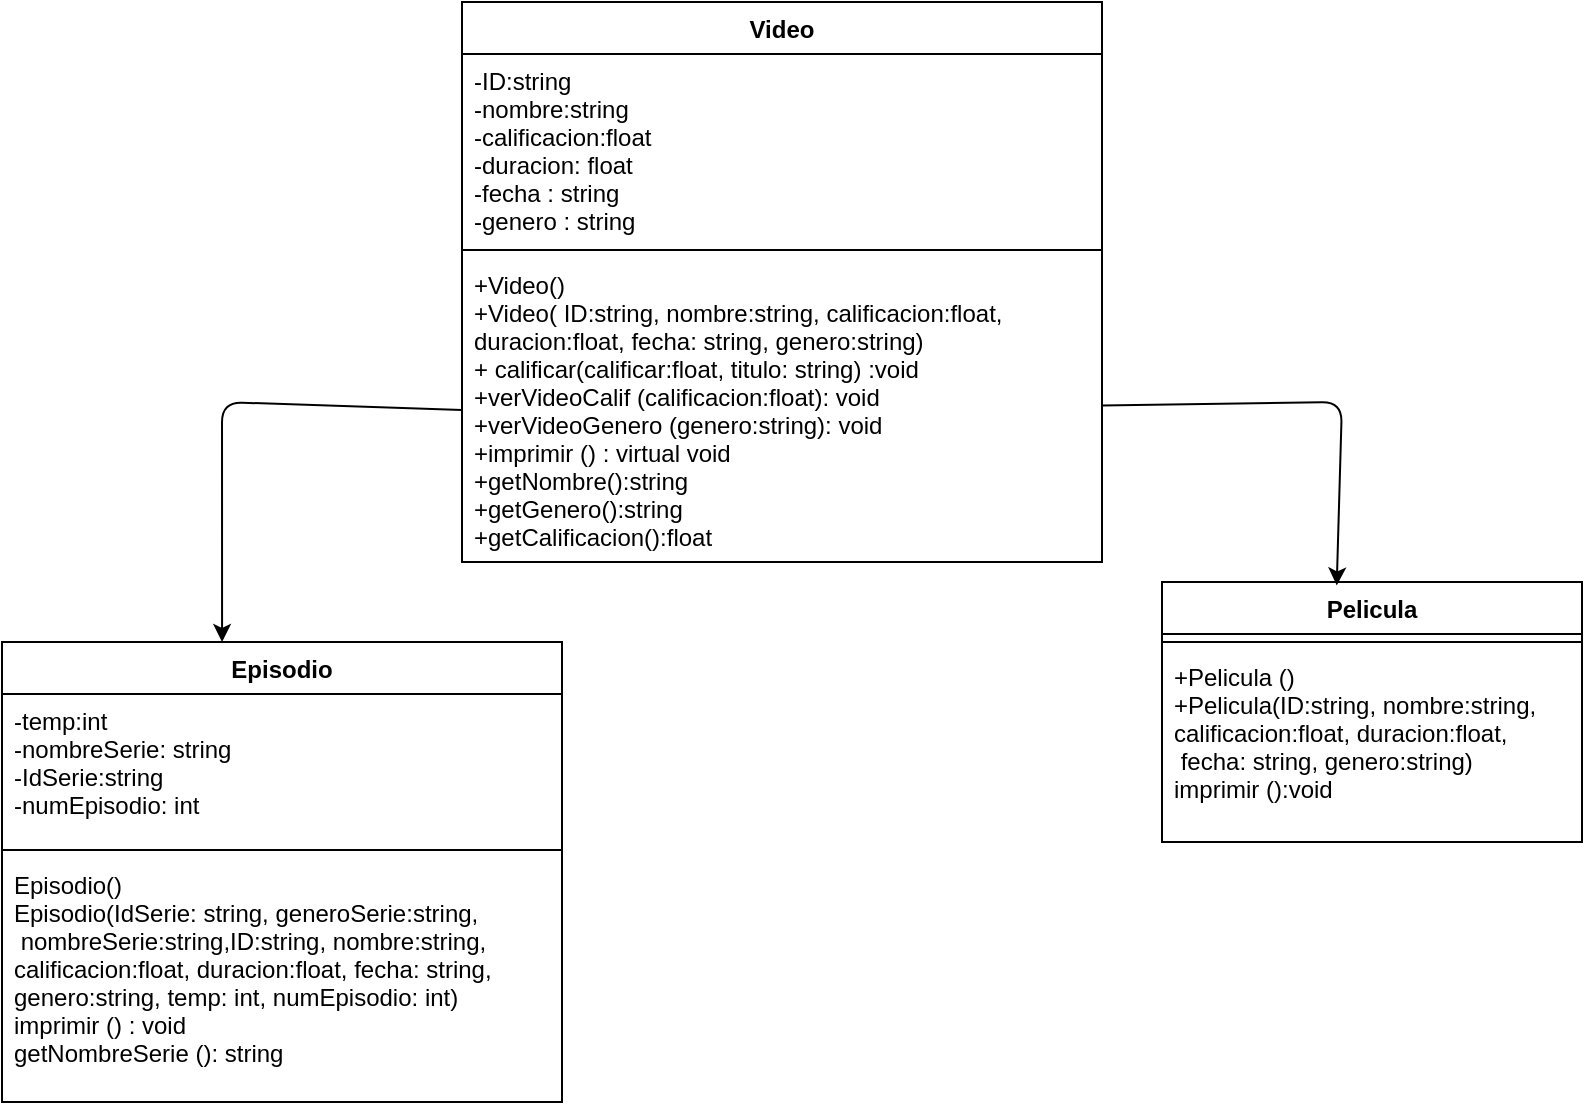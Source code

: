 <mxfile>
    <diagram id="0hwx_mpJFcFCnCtMh5_W" name="Page-1">
        <mxGraphModel dx="287" dy="433" grid="1" gridSize="10" guides="1" tooltips="1" connect="1" arrows="1" fold="1" page="1" pageScale="1" pageWidth="850" pageHeight="1100" math="0" shadow="0">
            <root>
                <mxCell id="0"/>
                <mxCell id="1" parent="0"/>
                <mxCell id="2" value="Video" style="swimlane;fontStyle=1;align=center;verticalAlign=top;childLayout=stackLayout;horizontal=1;startSize=26;horizontalStack=0;resizeParent=1;resizeParentMax=0;resizeLast=0;collapsible=1;marginBottom=0;" parent="1" vertex="1">
                    <mxGeometry x="240" y="40" width="320" height="280" as="geometry"/>
                </mxCell>
                <mxCell id="3" value="-ID:string&#10;-nombre:string&#10;-calificacion:float&#10;-duracion: float&#10;-fecha : string&#10;-genero : string&#10;" style="text;strokeColor=none;fillColor=none;align=left;verticalAlign=top;spacingLeft=4;spacingRight=4;overflow=hidden;rotatable=0;points=[[0,0.5],[1,0.5]];portConstraint=eastwest;" parent="2" vertex="1">
                    <mxGeometry y="26" width="320" height="94" as="geometry"/>
                </mxCell>
                <mxCell id="4" value="" style="line;strokeWidth=1;fillColor=none;align=left;verticalAlign=middle;spacingTop=-1;spacingLeft=3;spacingRight=3;rotatable=0;labelPosition=right;points=[];portConstraint=eastwest;strokeColor=inherit;" parent="2" vertex="1">
                    <mxGeometry y="120" width="320" height="8" as="geometry"/>
                </mxCell>
                <mxCell id="5" value="+Video()&#10;+Video( ID:string, nombre:string, calificacion:float, &#10;duracion:float, fecha: string, genero:string)&#10;+ calificar(calificar:float, titulo: string) :void&#10;+verVideoCalif (calificacion:float): void&#10;+verVideoGenero (genero:string): void&#10;+imprimir () : virtual void&#10;+getNombre():string&#10;+getGenero():string&#10;+getCalificacion():float&#10;" style="text;strokeColor=none;fillColor=none;align=left;verticalAlign=top;spacingLeft=4;spacingRight=4;overflow=hidden;rotatable=0;points=[[0,0.5],[1,0.5]];portConstraint=eastwest;" parent="2" vertex="1">
                    <mxGeometry y="128" width="320" height="152" as="geometry"/>
                </mxCell>
                <mxCell id="6" value="Episodio" style="swimlane;fontStyle=1;align=center;verticalAlign=top;childLayout=stackLayout;horizontal=1;startSize=26;horizontalStack=0;resizeParent=1;resizeParentMax=0;resizeLast=0;collapsible=1;marginBottom=0;" parent="1" vertex="1">
                    <mxGeometry x="10" y="360" width="280" height="230" as="geometry"/>
                </mxCell>
                <mxCell id="7" value="-temp:int&#10;-nombreSerie: string&#10;-IdSerie:string&#10;-numEpisodio: int" style="text;strokeColor=none;fillColor=none;align=left;verticalAlign=top;spacingLeft=4;spacingRight=4;overflow=hidden;rotatable=0;points=[[0,0.5],[1,0.5]];portConstraint=eastwest;" parent="6" vertex="1">
                    <mxGeometry y="26" width="280" height="74" as="geometry"/>
                </mxCell>
                <mxCell id="8" value="" style="line;strokeWidth=1;fillColor=none;align=left;verticalAlign=middle;spacingTop=-1;spacingLeft=3;spacingRight=3;rotatable=0;labelPosition=right;points=[];portConstraint=eastwest;strokeColor=inherit;" parent="6" vertex="1">
                    <mxGeometry y="100" width="280" height="8" as="geometry"/>
                </mxCell>
                <mxCell id="9" value="Episodio()&#10;Episodio(IdSerie: string, generoSerie:string,&#10; nombreSerie:string,ID:string, nombre:string,&#10;calificacion:float, duracion:float, fecha: string, &#10;genero:string, temp: int, numEpisodio: int)&#10;imprimir () : void&#10;getNombreSerie (): string" style="text;strokeColor=none;fillColor=none;align=left;verticalAlign=top;spacingLeft=4;spacingRight=4;overflow=hidden;rotatable=0;points=[[0,0.5],[1,0.5]];portConstraint=eastwest;" parent="6" vertex="1">
                    <mxGeometry y="108" width="280" height="122" as="geometry"/>
                </mxCell>
                <mxCell id="12" style="edgeStyle=none;html=1;exitX=0;exitY=0.5;exitDx=0;exitDy=0;entryX=0.393;entryY=0;entryDx=0;entryDy=0;entryPerimeter=0;" parent="1" source="5" target="6" edge="1">
                    <mxGeometry relative="1" as="geometry">
                        <mxPoint x="100" y="330" as="targetPoint"/>
                        <Array as="points">
                            <mxPoint x="120" y="240"/>
                        </Array>
                    </mxGeometry>
                </mxCell>
                <mxCell id="13" value="Pelicula" style="swimlane;fontStyle=1;align=center;verticalAlign=top;childLayout=stackLayout;horizontal=1;startSize=26;horizontalStack=0;resizeParent=1;resizeParentMax=0;resizeLast=0;collapsible=1;marginBottom=0;" parent="1" vertex="1">
                    <mxGeometry x="590" y="330" width="210" height="130" as="geometry"/>
                </mxCell>
                <mxCell id="15" value="" style="line;strokeWidth=1;fillColor=none;align=left;verticalAlign=middle;spacingTop=-1;spacingLeft=3;spacingRight=3;rotatable=0;labelPosition=right;points=[];portConstraint=eastwest;strokeColor=inherit;" parent="13" vertex="1">
                    <mxGeometry y="26" width="210" height="8" as="geometry"/>
                </mxCell>
                <mxCell id="16" value="+Pelicula ()&#10;+Pelicula(ID:string, nombre:string, &#10;calificacion:float, duracion:float,&#10; fecha: string, genero:string)&#10;imprimir ():void&#10;" style="text;strokeColor=none;fillColor=none;align=left;verticalAlign=top;spacingLeft=4;spacingRight=4;overflow=hidden;rotatable=0;points=[[0,0.5],[1,0.5]];portConstraint=eastwest;" parent="13" vertex="1">
                    <mxGeometry y="34" width="210" height="96" as="geometry"/>
                </mxCell>
                <mxCell id="17" style="edgeStyle=none;html=1;entryX=0.416;entryY=0.013;entryDx=0;entryDy=0;entryPerimeter=0;" parent="1" source="5" target="13" edge="1">
                    <mxGeometry relative="1" as="geometry">
                        <mxPoint x="780" y="240" as="targetPoint"/>
                        <Array as="points">
                            <mxPoint x="680" y="240"/>
                        </Array>
                    </mxGeometry>
                </mxCell>
            </root>
        </mxGraphModel>
    </diagram>
</mxfile>